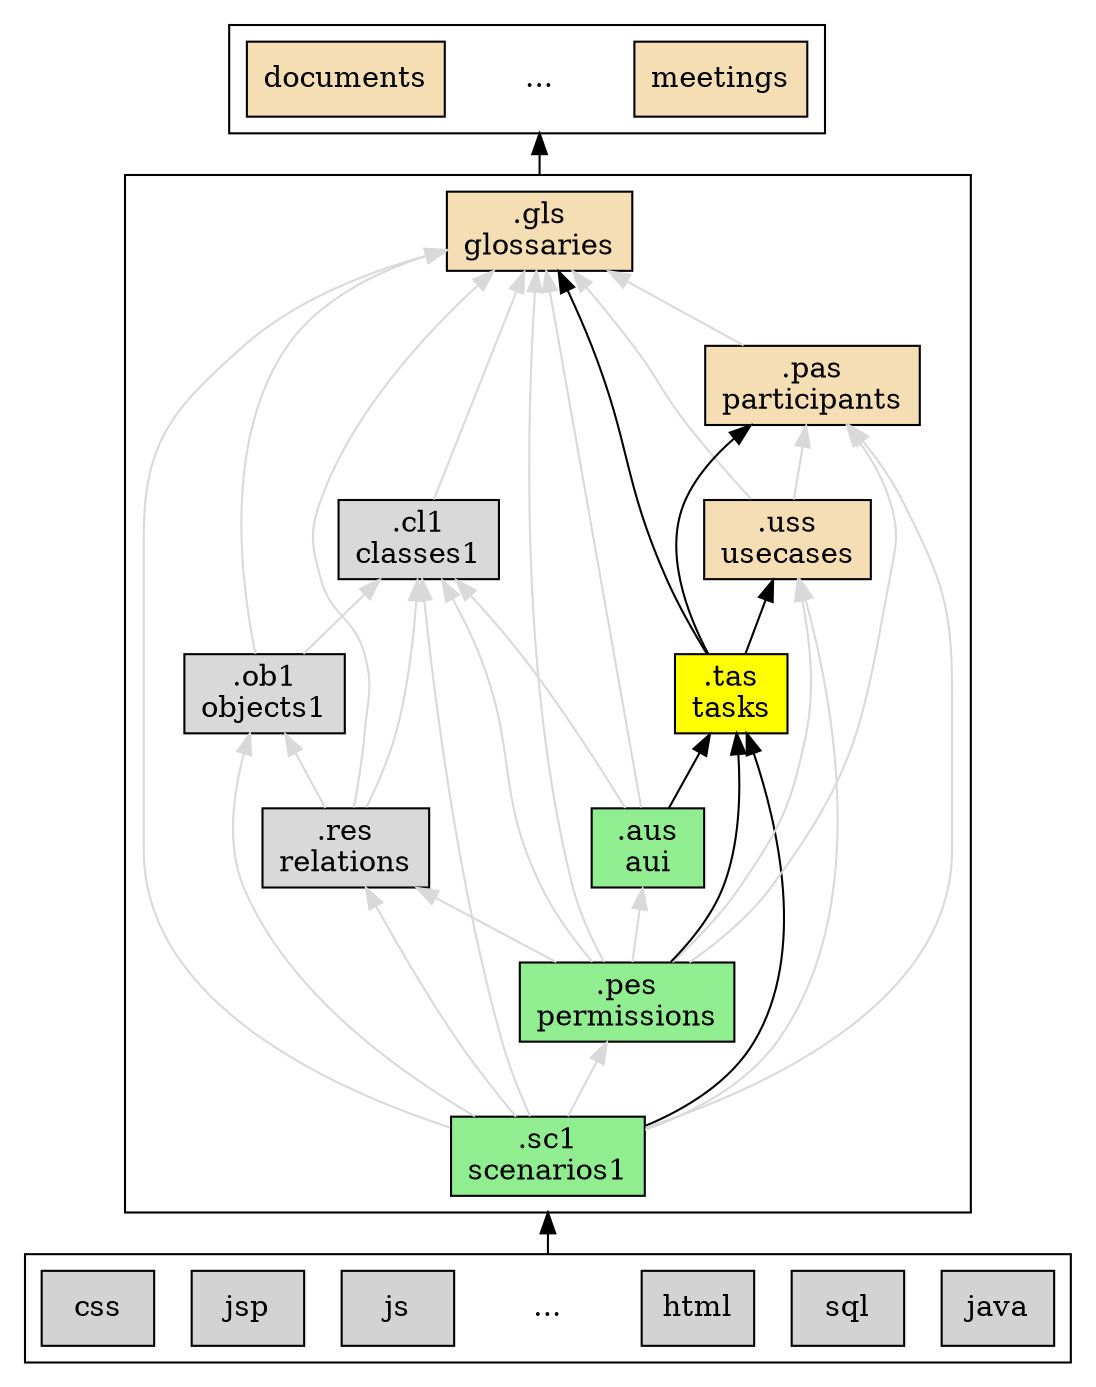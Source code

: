     digraph G {
      graph [
        rankdir = BT,
        compound = true ]
      node [fillcolor=wheat, style="filled" , shape=box] ;

      subgraph clusterRequirements {
          meetings ;
          moreDoc [label="...", fillcolor=white, color=white]
          documents ;

      }
      subgraph clusterModels {
      gl [fillcolor=wheat, label=".gls\nglossaries", penwidth=1] ;
      cl [fillcolor=grey85, label=".cl1\nclasses1", penwidth=1] ;
      ob [fillcolor=grey85, label=".ob1\nobjects1",  penwidth=1] ;
      sc [fillcolor=lightgreen, label=".sc1\nscenarios1",  penwidth=1] ;
      us [fillcolor=wheat, label=".uss\nusecases", penwidth=1] ;
      pe [fillcolor=lightgreen, label=".pes\npermissions", penwidth=1] ;
      re [fillcolor=grey85, label=".res\nrelations", penwidth=1] ;
      ta [fillcolor=yellow, label=".tas\ntasks", penwidth=1] ;
      pa [fillcolor=wheat, label=".pas\nparticipants", penwidth=1] ;
      au [fillcolor=lightgreen, label=".aus\naui", penwidth=1] ;
      cl -> gl [penwidth=1, color=grey85];
      ob -> gl [penwidth=1, color=grey85];
      ob -> cl [penwidth=1, color=grey85];
      re -> ob [penwidth=1, color=grey85];
      re -> cl [penwidth=1, color=grey85];
      re -> gl [penwidth=1, color=grey85]
      pa -> gl [penwidth=1, color=grey85]
      us -> gl [penwidth=1, color=grey85]
      us -> pa [penwidth=1, color=grey85];
      ta -> pa [penwidth=1, color=black];
      ta -> gl [penwidth=1, color=black];
      ta -> us [penwidth=1, color=black];
      au -> ta [penwidth=1, color=black];
      au -> gl [penwidth=1, color=grey85]
      au -> cl [penwidth=1, color=grey85];
      pe -> gl [penwidth=1, color=grey85]
      pe -> re [penwidth=1, color=grey85];
      pe -> cl [penwidth=1, color=grey85];
      pe -> ta [penwidth=1, color=black];
      pe -> us [penwidth=1, color=grey85];
      pe -> pa [penwidth=1, color=grey85];
      pe -> au [penwidth=1, color=grey85];
      sc -> cl [penwidth=1, color=grey85];
      sc -> re [penwidth=1, color=grey85];
      sc -> ob [penwidth=1, color=grey85];
      sc -> pa [penwidth=1, color=grey85];
      sc -> us [penwidth=1, color=grey85];
      sc -> ta [penwidth=1, color=black];
      sc -> pe [penwidth=1, color=grey85];
      sc -> gl [penwidth=1, color=grey85];

      /*
      sql -> re ;
      java -> cl ;
      java -> sql ;
      html -> au ;
    */
     }
     subgraph clusterImplementation {
         java [fillcolor=lightgrey] ;
         sql [fillcolor=lightgrey];
         html [fillcolor=lightgrey];
         moreImpl [label="...", fillcolor=white, color=white] ;
         js [fillcolor=lightgrey];
         jsp [fillcolor=lightgrey];
         css [fillcolor=lightgrey];

     }
      // requirements [width=2, color=white, fontcolor=grey28, fillcolor=grey90] ;

      gl -> moreDoc [ltail=clusterModels, lhead=clusterRequirements];
      moreImpl -> sc [ltail=clusterImplementation, lhead=clusterModels];

    }
